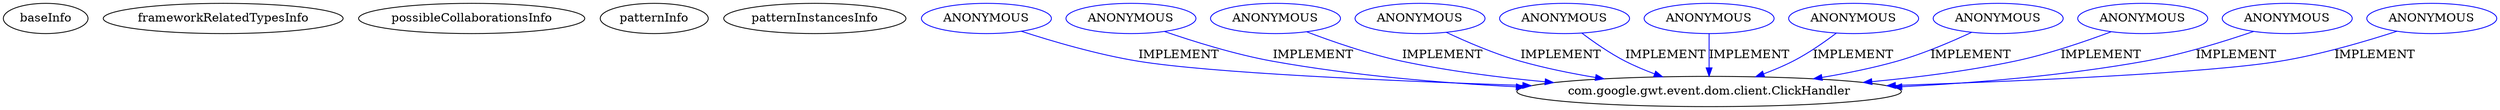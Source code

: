 digraph {
baseInfo[graphId=33,category="pattern",isAnonymous=false,possibleRelation=false]
frameworkRelatedTypesInfo[]
possibleCollaborationsInfo[]
patternInfo[frequency=2.0,patternRootClient=null]
patternInstancesInfo[0="akjava-GWT-Hangouts~/akjava-GWT-Hangouts/GWT-Hangouts-master/apps/easyoverlay/src/com/akjava/gwt/hangout/easyoverlay/client/EasyOverlay.java~EasyOverlay~492",1="lauflabs-gwt-garmin-api~/lauflabs-gwt-garmin-api/gwt-garmin-api-master/gwt-garmin-showcase/src/main/java/com/garmin/gwt/communicator/testing/client/Showcase.java~Showcase~3605"]
68[label="com.google.gwt.event.dom.client.ClickHandler",vertexType="FRAMEWORK_INTERFACE_TYPE",isFrameworkType=false]
229[label="ANONYMOUS",vertexType="REFERENCE_ANONYMOUS_DECLARATION",isFrameworkType=false,color=blue]
355[label="ANONYMOUS",vertexType="REFERENCE_ANONYMOUS_DECLARATION",isFrameworkType=false,color=blue]
477[label="ANONYMOUS",vertexType="REFERENCE_ANONYMOUS_DECLARATION",isFrameworkType=false,color=blue]
101[label="ANONYMOUS",vertexType="REFERENCE_ANONYMOUS_DECLARATION",isFrameworkType=false,color=blue]
213[label="ANONYMOUS",vertexType="REFERENCE_ANONYMOUS_DECLARATION",isFrameworkType=false,color=blue]
197[label="ANONYMOUS",vertexType="REFERENCE_ANONYMOUS_DECLARATION",isFrameworkType=false,color=blue]
174[label="ANONYMOUS",vertexType="REFERENCE_ANONYMOUS_DECLARATION",isFrameworkType=false,color=blue]
160[label="ANONYMOUS",vertexType="REFERENCE_ANONYMOUS_DECLARATION",isFrameworkType=false,color=blue]
442[label="ANONYMOUS",vertexType="REFERENCE_ANONYMOUS_DECLARATION",isFrameworkType=false,color=blue]
422[label="ANONYMOUS",vertexType="REFERENCE_ANONYMOUS_DECLARATION",isFrameworkType=false,color=blue]
117[label="ANONYMOUS",vertexType="REFERENCE_ANONYMOUS_DECLARATION",isFrameworkType=false,color=blue]
442->68[label="IMPLEMENT",color=blue]
197->68[label="IMPLEMENT",color=blue]
229->68[label="IMPLEMENT",color=blue]
101->68[label="IMPLEMENT",color=blue]
160->68[label="IMPLEMENT",color=blue]
422->68[label="IMPLEMENT",color=blue]
174->68[label="IMPLEMENT",color=blue]
355->68[label="IMPLEMENT",color=blue]
117->68[label="IMPLEMENT",color=blue]
477->68[label="IMPLEMENT",color=blue]
213->68[label="IMPLEMENT",color=blue]
}
